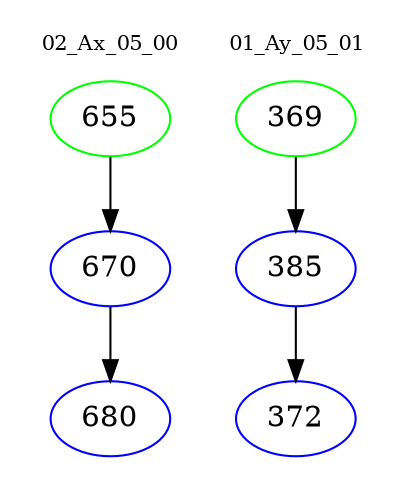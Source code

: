digraph{
subgraph cluster_0 {
color = white
label = "02_Ax_05_00";
fontsize=10;
T0_655 [label="655", color="green"]
T0_655 -> T0_670 [color="black"]
T0_670 [label="670", color="blue"]
T0_670 -> T0_680 [color="black"]
T0_680 [label="680", color="blue"]
}
subgraph cluster_1 {
color = white
label = "01_Ay_05_01";
fontsize=10;
T1_369 [label="369", color="green"]
T1_369 -> T1_385 [color="black"]
T1_385 [label="385", color="blue"]
T1_385 -> T1_372 [color="black"]
T1_372 [label="372", color="blue"]
}
}
